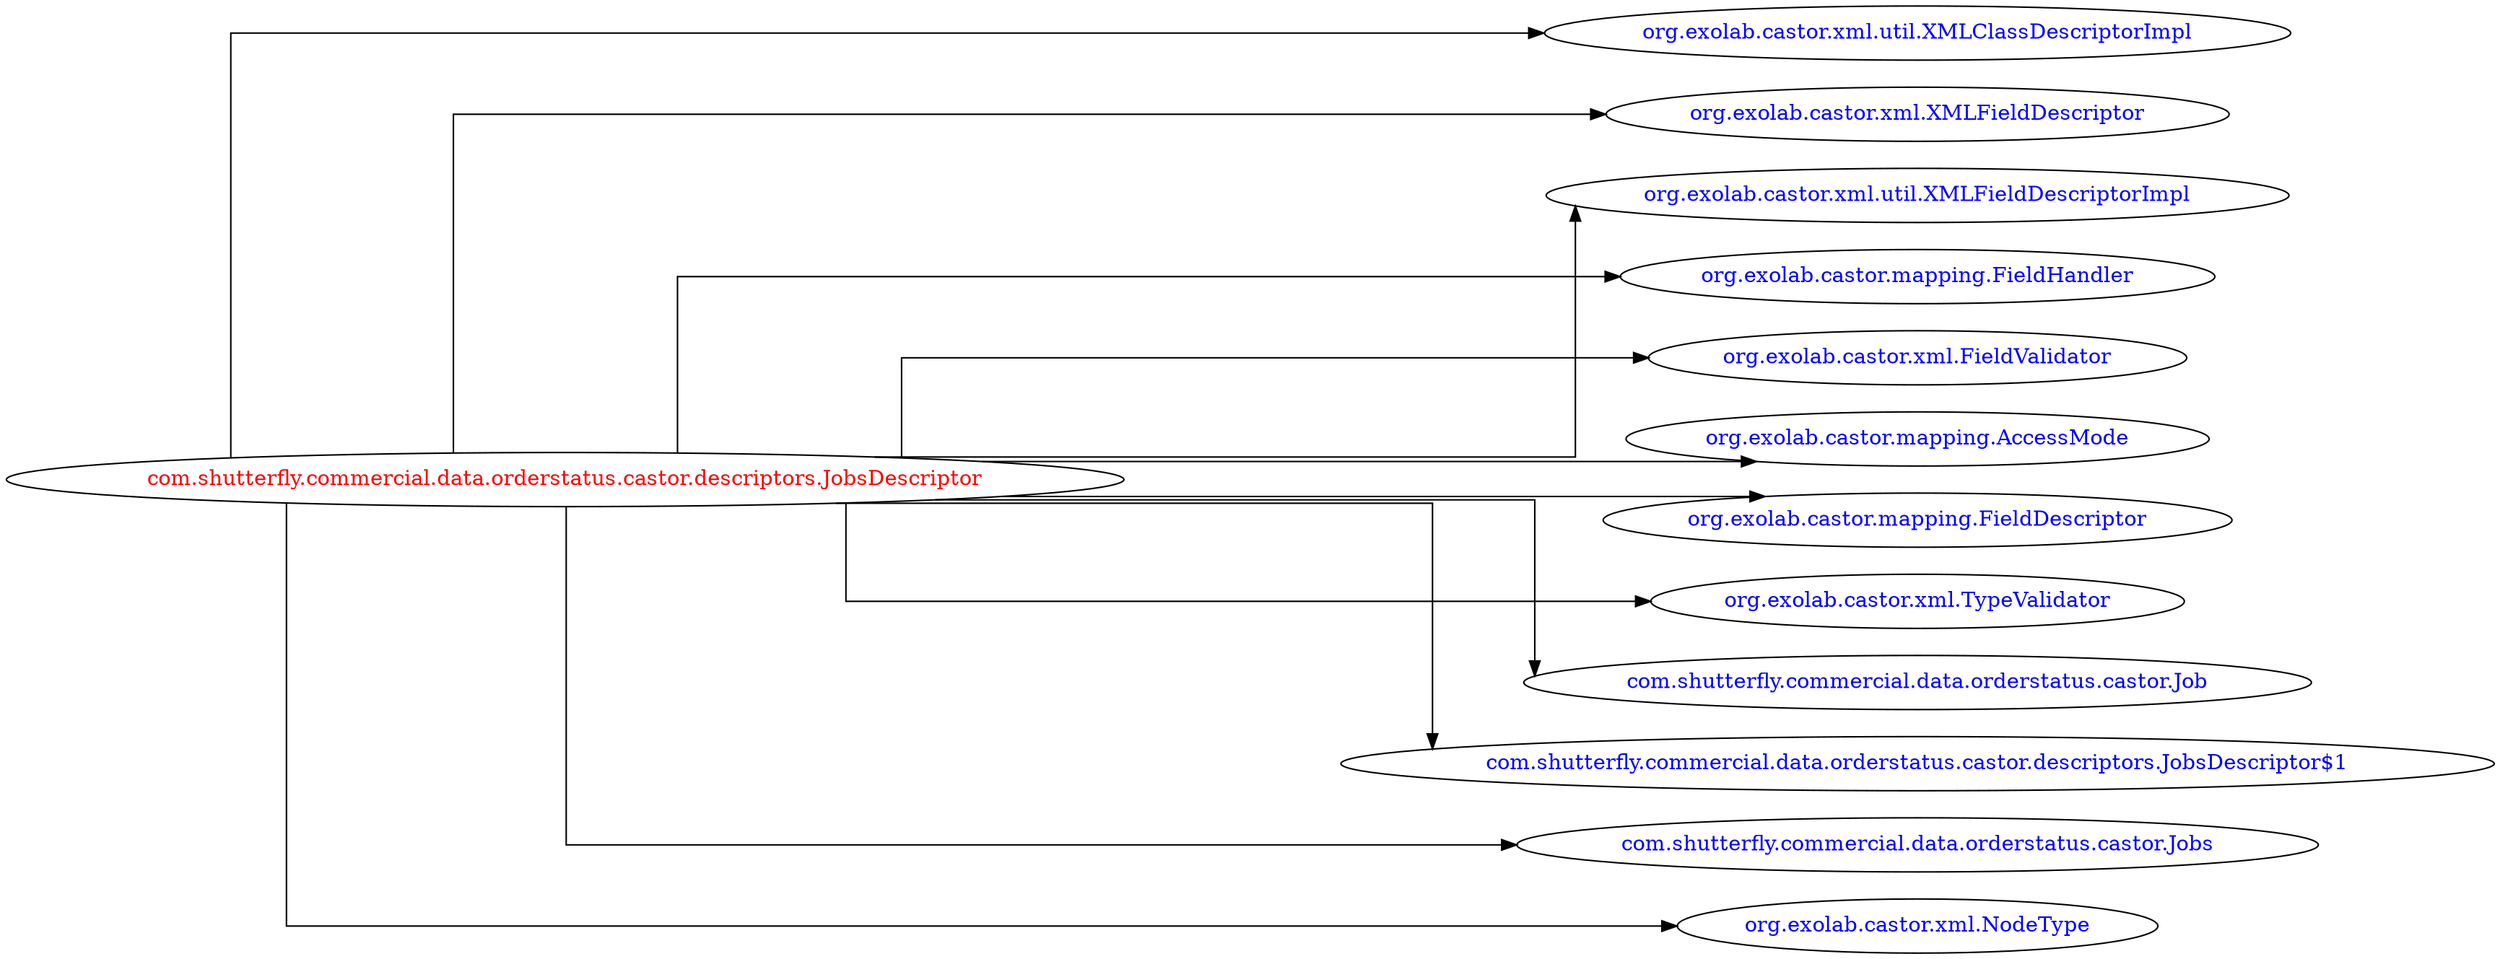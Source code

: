 digraph dependencyGraph {
 concentrate=true;
 ranksep="2.0";
 rankdir="LR"; 
 splines="ortho";
"com.shutterfly.commercial.data.orderstatus.castor.descriptors.JobsDescriptor" [fontcolor="red"];
"org.exolab.castor.xml.util.XMLClassDescriptorImpl" [ fontcolor="blue" ];
"com.shutterfly.commercial.data.orderstatus.castor.descriptors.JobsDescriptor"->"org.exolab.castor.xml.util.XMLClassDescriptorImpl";
"org.exolab.castor.xml.XMLFieldDescriptor" [ fontcolor="blue" ];
"com.shutterfly.commercial.data.orderstatus.castor.descriptors.JobsDescriptor"->"org.exolab.castor.xml.XMLFieldDescriptor";
"org.exolab.castor.xml.util.XMLFieldDescriptorImpl" [ fontcolor="blue" ];
"com.shutterfly.commercial.data.orderstatus.castor.descriptors.JobsDescriptor"->"org.exolab.castor.xml.util.XMLFieldDescriptorImpl";
"org.exolab.castor.mapping.FieldHandler" [ fontcolor="blue" ];
"com.shutterfly.commercial.data.orderstatus.castor.descriptors.JobsDescriptor"->"org.exolab.castor.mapping.FieldHandler";
"org.exolab.castor.xml.FieldValidator" [ fontcolor="blue" ];
"com.shutterfly.commercial.data.orderstatus.castor.descriptors.JobsDescriptor"->"org.exolab.castor.xml.FieldValidator";
"org.exolab.castor.mapping.AccessMode" [ fontcolor="blue" ];
"com.shutterfly.commercial.data.orderstatus.castor.descriptors.JobsDescriptor"->"org.exolab.castor.mapping.AccessMode";
"org.exolab.castor.mapping.FieldDescriptor" [ fontcolor="blue" ];
"com.shutterfly.commercial.data.orderstatus.castor.descriptors.JobsDescriptor"->"org.exolab.castor.mapping.FieldDescriptor";
"org.exolab.castor.xml.TypeValidator" [ fontcolor="blue" ];
"com.shutterfly.commercial.data.orderstatus.castor.descriptors.JobsDescriptor"->"org.exolab.castor.xml.TypeValidator";
"com.shutterfly.commercial.data.orderstatus.castor.Job" [ fontcolor="blue" ];
"com.shutterfly.commercial.data.orderstatus.castor.descriptors.JobsDescriptor"->"com.shutterfly.commercial.data.orderstatus.castor.Job";
"com.shutterfly.commercial.data.orderstatus.castor.descriptors.JobsDescriptor$1" [ fontcolor="blue" ];
"com.shutterfly.commercial.data.orderstatus.castor.descriptors.JobsDescriptor"->"com.shutterfly.commercial.data.orderstatus.castor.descriptors.JobsDescriptor$1";
"com.shutterfly.commercial.data.orderstatus.castor.Jobs" [ fontcolor="blue" ];
"com.shutterfly.commercial.data.orderstatus.castor.descriptors.JobsDescriptor"->"com.shutterfly.commercial.data.orderstatus.castor.Jobs";
"org.exolab.castor.xml.NodeType" [ fontcolor="blue" ];
"com.shutterfly.commercial.data.orderstatus.castor.descriptors.JobsDescriptor"->"org.exolab.castor.xml.NodeType";
}